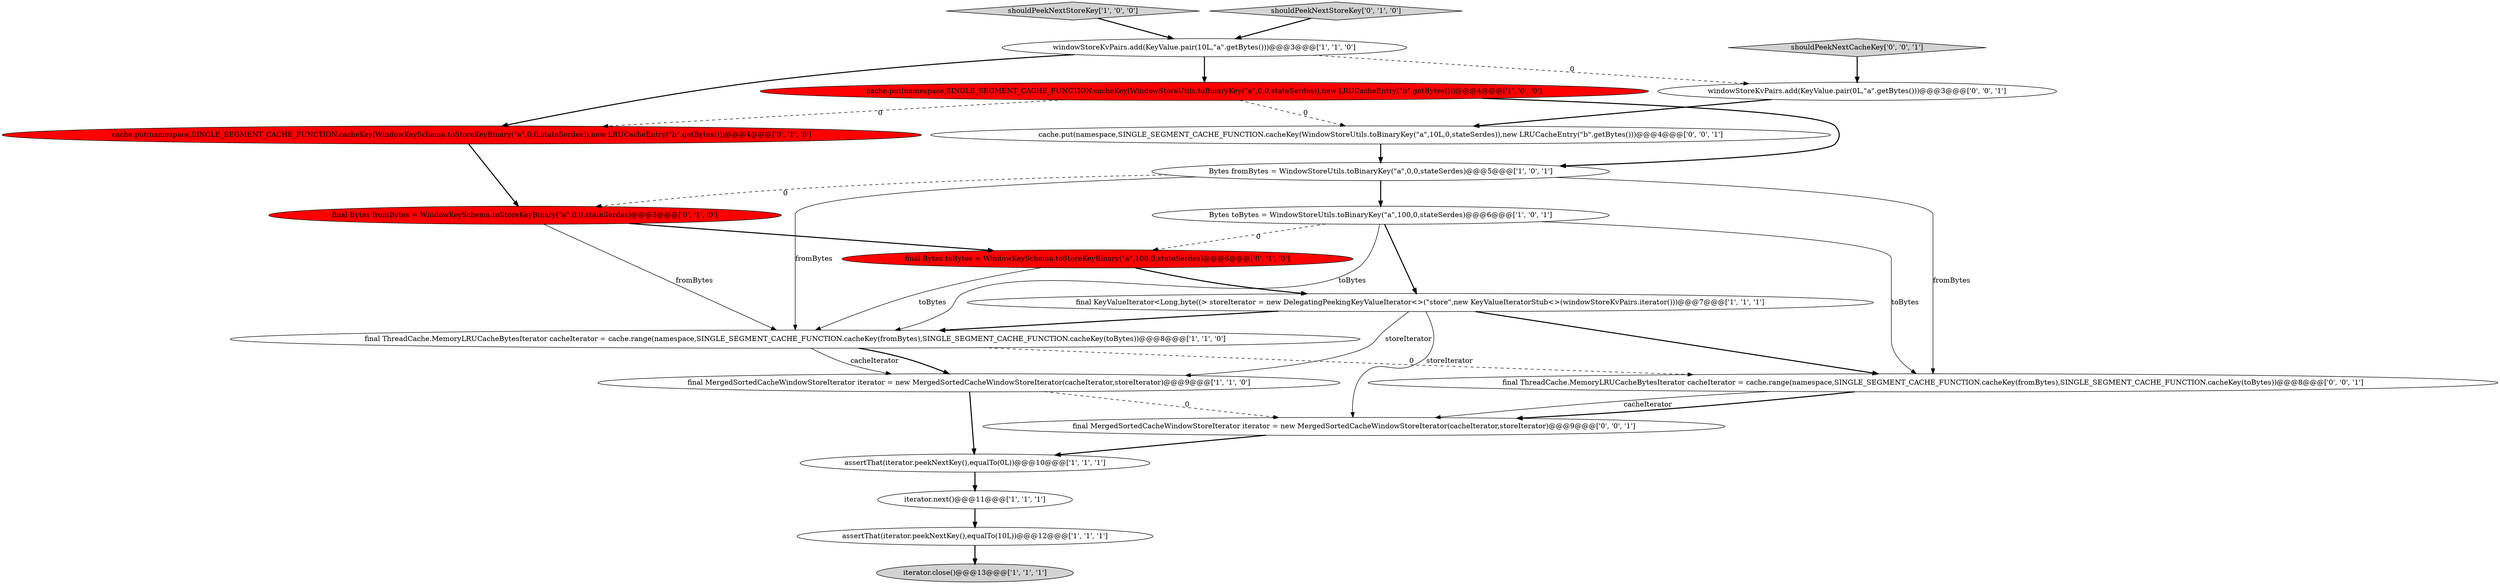 digraph {
9 [style = filled, label = "iterator.next()@@@11@@@['1', '1', '1']", fillcolor = white, shape = ellipse image = "AAA0AAABBB1BBB"];
4 [style = filled, label = "final MergedSortedCacheWindowStoreIterator iterator = new MergedSortedCacheWindowStoreIterator(cacheIterator,storeIterator)@@@9@@@['1', '1', '0']", fillcolor = white, shape = ellipse image = "AAA0AAABBB1BBB"];
17 [style = filled, label = "cache.put(namespace,SINGLE_SEGMENT_CACHE_FUNCTION.cacheKey(WindowStoreUtils.toBinaryKey(\"a\",10L,0,stateSerdes)),new LRUCacheEntry(\"b\".getBytes()))@@@4@@@['0', '0', '1']", fillcolor = white, shape = ellipse image = "AAA0AAABBB3BBB"];
19 [style = filled, label = "final MergedSortedCacheWindowStoreIterator iterator = new MergedSortedCacheWindowStoreIterator(cacheIterator,storeIterator)@@@9@@@['0', '0', '1']", fillcolor = white, shape = ellipse image = "AAA0AAABBB3BBB"];
13 [style = filled, label = "cache.put(namespace,SINGLE_SEGMENT_CACHE_FUNCTION.cacheKey(WindowKeySchema.toStoreKeyBinary(\"a\",0,0,stateSerdes)),new LRUCacheEntry(\"b\".getBytes()))@@@4@@@['0', '1', '0']", fillcolor = red, shape = ellipse image = "AAA1AAABBB2BBB"];
11 [style = filled, label = "shouldPeekNextStoreKey['1', '0', '0']", fillcolor = lightgray, shape = diamond image = "AAA0AAABBB1BBB"];
3 [style = filled, label = "final ThreadCache.MemoryLRUCacheBytesIterator cacheIterator = cache.range(namespace,SINGLE_SEGMENT_CACHE_FUNCTION.cacheKey(fromBytes),SINGLE_SEGMENT_CACHE_FUNCTION.cacheKey(toBytes))@@@8@@@['1', '1', '0']", fillcolor = white, shape = ellipse image = "AAA0AAABBB1BBB"];
20 [style = filled, label = "windowStoreKvPairs.add(KeyValue.pair(0L,\"a\".getBytes()))@@@3@@@['0', '0', '1']", fillcolor = white, shape = ellipse image = "AAA0AAABBB3BBB"];
7 [style = filled, label = "cache.put(namespace,SINGLE_SEGMENT_CACHE_FUNCTION.cacheKey(WindowStoreUtils.toBinaryKey(\"a\",0,0,stateSerdes)),new LRUCacheEntry(\"b\".getBytes()))@@@4@@@['1', '0', '0']", fillcolor = red, shape = ellipse image = "AAA1AAABBB1BBB"];
8 [style = filled, label = "windowStoreKvPairs.add(KeyValue.pair(10L,\"a\".getBytes()))@@@3@@@['1', '1', '0']", fillcolor = white, shape = ellipse image = "AAA0AAABBB1BBB"];
1 [style = filled, label = "iterator.close()@@@13@@@['1', '1', '1']", fillcolor = lightgray, shape = ellipse image = "AAA0AAABBB1BBB"];
0 [style = filled, label = "Bytes fromBytes = WindowStoreUtils.toBinaryKey(\"a\",0,0,stateSerdes)@@@5@@@['1', '0', '1']", fillcolor = white, shape = ellipse image = "AAA0AAABBB1BBB"];
12 [style = filled, label = "final Bytes toBytes = WindowKeySchema.toStoreKeyBinary(\"a\",100,0,stateSerdes)@@@6@@@['0', '1', '0']", fillcolor = red, shape = ellipse image = "AAA1AAABBB2BBB"];
18 [style = filled, label = "final ThreadCache.MemoryLRUCacheBytesIterator cacheIterator = cache.range(namespace,SINGLE_SEGMENT_CACHE_FUNCTION.cacheKey(fromBytes),SINGLE_SEGMENT_CACHE_FUNCTION.cacheKey(toBytes))@@@8@@@['0', '0', '1']", fillcolor = white, shape = ellipse image = "AAA0AAABBB3BBB"];
2 [style = filled, label = "Bytes toBytes = WindowStoreUtils.toBinaryKey(\"a\",100,0,stateSerdes)@@@6@@@['1', '0', '1']", fillcolor = white, shape = ellipse image = "AAA0AAABBB1BBB"];
10 [style = filled, label = "final KeyValueIterator<Long,byte((> storeIterator = new DelegatingPeekingKeyValueIterator<>(\"store\",new KeyValueIteratorStub<>(windowStoreKvPairs.iterator()))@@@7@@@['1', '1', '1']", fillcolor = white, shape = ellipse image = "AAA0AAABBB1BBB"];
14 [style = filled, label = "final Bytes fromBytes = WindowKeySchema.toStoreKeyBinary(\"a\",0,0,stateSerdes)@@@5@@@['0', '1', '0']", fillcolor = red, shape = ellipse image = "AAA1AAABBB2BBB"];
16 [style = filled, label = "shouldPeekNextCacheKey['0', '0', '1']", fillcolor = lightgray, shape = diamond image = "AAA0AAABBB3BBB"];
5 [style = filled, label = "assertThat(iterator.peekNextKey(),equalTo(0L))@@@10@@@['1', '1', '1']", fillcolor = white, shape = ellipse image = "AAA0AAABBB1BBB"];
15 [style = filled, label = "shouldPeekNextStoreKey['0', '1', '0']", fillcolor = lightgray, shape = diamond image = "AAA0AAABBB2BBB"];
6 [style = filled, label = "assertThat(iterator.peekNextKey(),equalTo(10L))@@@12@@@['1', '1', '1']", fillcolor = white, shape = ellipse image = "AAA0AAABBB1BBB"];
10->18 [style = bold, label=""];
0->3 [style = solid, label="fromBytes"];
20->17 [style = bold, label=""];
5->9 [style = bold, label=""];
2->3 [style = solid, label="toBytes"];
7->17 [style = dashed, label="0"];
14->3 [style = solid, label="fromBytes"];
3->18 [style = dashed, label="0"];
0->2 [style = bold, label=""];
8->20 [style = dashed, label="0"];
18->19 [style = bold, label=""];
0->18 [style = solid, label="fromBytes"];
10->3 [style = bold, label=""];
7->0 [style = bold, label=""];
10->19 [style = solid, label="storeIterator"];
18->19 [style = solid, label="cacheIterator"];
2->10 [style = bold, label=""];
3->4 [style = bold, label=""];
8->7 [style = bold, label=""];
9->6 [style = bold, label=""];
0->14 [style = dashed, label="0"];
19->5 [style = bold, label=""];
6->1 [style = bold, label=""];
2->12 [style = dashed, label="0"];
12->10 [style = bold, label=""];
17->0 [style = bold, label=""];
14->12 [style = bold, label=""];
7->13 [style = dashed, label="0"];
11->8 [style = bold, label=""];
4->19 [style = dashed, label="0"];
12->3 [style = solid, label="toBytes"];
16->20 [style = bold, label=""];
10->4 [style = solid, label="storeIterator"];
4->5 [style = bold, label=""];
13->14 [style = bold, label=""];
15->8 [style = bold, label=""];
2->18 [style = solid, label="toBytes"];
8->13 [style = bold, label=""];
3->4 [style = solid, label="cacheIterator"];
}
